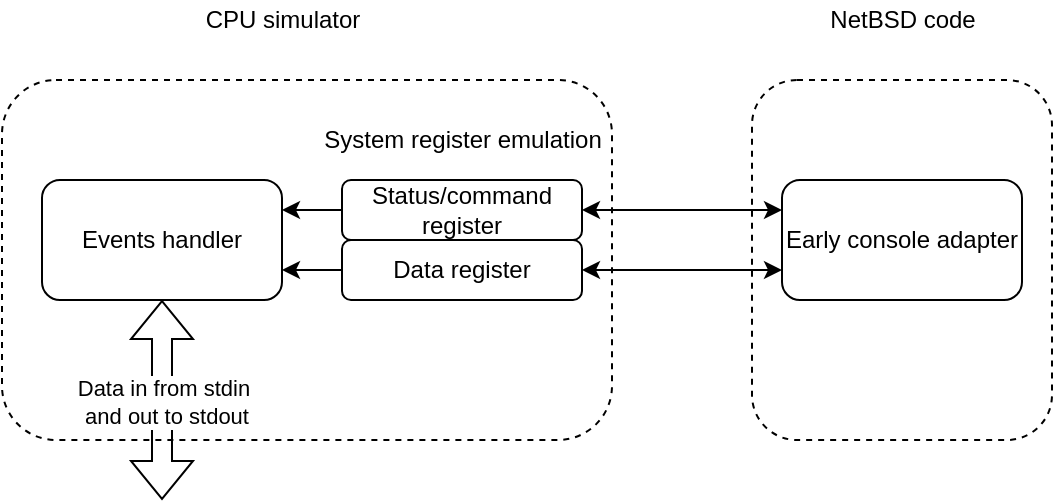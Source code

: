<mxfile version="18.1.3" type="device"><diagram id="KUsydUtvaEjhve_8I1km" name="Страница 1"><mxGraphModel dx="675" dy="477" grid="1" gridSize="10" guides="1" tooltips="1" connect="1" arrows="1" fold="1" page="1" pageScale="1" pageWidth="827" pageHeight="1169" math="0" shadow="0"><root><mxCell id="0"/><mxCell id="1" parent="0"/><mxCell id="KQFoGPeLJXIjCKPW1Ncb-8" style="edgeStyle=orthogonalEdgeStyle;rounded=0;orthogonalLoop=1;jettySize=auto;html=1;exitX=0;exitY=0.5;exitDx=0;exitDy=0;entryX=1;entryY=0.25;entryDx=0;entryDy=0;" parent="1" source="KQFoGPeLJXIjCKPW1Ncb-1" target="KQFoGPeLJXIjCKPW1Ncb-7" edge="1"><mxGeometry relative="1" as="geometry"/></mxCell><mxCell id="KQFoGPeLJXIjCKPW1Ncb-1" value="Status/command register" style="rounded=1;whiteSpace=wrap;html=1;" parent="1" vertex="1"><mxGeometry x="200" y="290" width="120" height="30" as="geometry"/></mxCell><mxCell id="KQFoGPeLJXIjCKPW1Ncb-9" style="edgeStyle=orthogonalEdgeStyle;rounded=0;orthogonalLoop=1;jettySize=auto;html=1;exitX=0;exitY=0.5;exitDx=0;exitDy=0;entryX=1;entryY=0.75;entryDx=0;entryDy=0;" parent="1" source="KQFoGPeLJXIjCKPW1Ncb-2" target="KQFoGPeLJXIjCKPW1Ncb-7" edge="1"><mxGeometry relative="1" as="geometry"/></mxCell><mxCell id="KQFoGPeLJXIjCKPW1Ncb-17" style="edgeStyle=orthogonalEdgeStyle;rounded=0;orthogonalLoop=1;jettySize=auto;html=1;exitX=1;exitY=0.5;exitDx=0;exitDy=0;entryX=0;entryY=0.75;entryDx=0;entryDy=0;startArrow=classic;startFill=1;" parent="1" source="KQFoGPeLJXIjCKPW1Ncb-2" target="KQFoGPeLJXIjCKPW1Ncb-15" edge="1"><mxGeometry relative="1" as="geometry"/></mxCell><mxCell id="KQFoGPeLJXIjCKPW1Ncb-2" value="Data register" style="rounded=1;whiteSpace=wrap;html=1;" parent="1" vertex="1"><mxGeometry x="200" y="320" width="120" height="30" as="geometry"/></mxCell><mxCell id="KQFoGPeLJXIjCKPW1Ncb-5" value="" style="rounded=1;whiteSpace=wrap;html=1;dashed=1;fillColor=none;" parent="1" vertex="1"><mxGeometry x="30" y="240" width="305" height="180" as="geometry"/></mxCell><mxCell id="KQFoGPeLJXIjCKPW1Ncb-6" value="System register emulation" style="text;html=1;align=center;verticalAlign=middle;resizable=0;points=[];autosize=1;strokeColor=none;fillColor=none;" parent="1" vertex="1"><mxGeometry x="185" y="260" width="150" height="20" as="geometry"/></mxCell><mxCell id="KQFoGPeLJXIjCKPW1Ncb-7" value="Events handler" style="rounded=1;whiteSpace=wrap;html=1;fillColor=none;" parent="1" vertex="1"><mxGeometry x="50" y="290" width="120" height="60" as="geometry"/></mxCell><mxCell id="KQFoGPeLJXIjCKPW1Ncb-10" value="" style="shape=flexArrow;endArrow=classic;startArrow=classic;html=1;rounded=0;entryX=0.5;entryY=1;entryDx=0;entryDy=0;" parent="1" target="KQFoGPeLJXIjCKPW1Ncb-7" edge="1"><mxGeometry width="100" height="100" relative="1" as="geometry"><mxPoint x="110" y="450" as="sourcePoint"/><mxPoint x="140" y="370" as="targetPoint"/></mxGeometry></mxCell><mxCell id="KQFoGPeLJXIjCKPW1Ncb-11" value="Data in from stdin&amp;nbsp;&lt;br&gt;and out to stdout" style="edgeLabel;html=1;align=center;verticalAlign=middle;resizable=0;points=[];" parent="KQFoGPeLJXIjCKPW1Ncb-10" vertex="1" connectable="0"><mxGeometry x="0.251" y="-2" relative="1" as="geometry"><mxPoint y="13" as="offset"/></mxGeometry></mxCell><mxCell id="KQFoGPeLJXIjCKPW1Ncb-13" value="" style="rounded=1;whiteSpace=wrap;html=1;dashed=1;fillColor=none;" parent="1" vertex="1"><mxGeometry x="405" y="240" width="150" height="180" as="geometry"/></mxCell><mxCell id="KQFoGPeLJXIjCKPW1Ncb-14" value="NetBSD code" style="text;html=1;align=center;verticalAlign=middle;resizable=0;points=[];autosize=1;strokeColor=none;fillColor=none;" parent="1" vertex="1"><mxGeometry x="435" y="200" width="90" height="20" as="geometry"/></mxCell><mxCell id="KQFoGPeLJXIjCKPW1Ncb-16" style="edgeStyle=orthogonalEdgeStyle;rounded=0;orthogonalLoop=1;jettySize=auto;html=1;exitX=0;exitY=0.25;exitDx=0;exitDy=0;entryX=1;entryY=0.5;entryDx=0;entryDy=0;startArrow=classic;startFill=1;" parent="1" source="KQFoGPeLJXIjCKPW1Ncb-15" target="KQFoGPeLJXIjCKPW1Ncb-1" edge="1"><mxGeometry relative="1" as="geometry"/></mxCell><mxCell id="KQFoGPeLJXIjCKPW1Ncb-15" value="Early console adapter" style="rounded=1;whiteSpace=wrap;html=1;" parent="1" vertex="1"><mxGeometry x="420" y="290" width="120" height="60" as="geometry"/></mxCell><mxCell id="KQFoGPeLJXIjCKPW1Ncb-18" value="CPU simulator" style="text;html=1;align=center;verticalAlign=middle;resizable=0;points=[];autosize=1;strokeColor=none;fillColor=none;" parent="1" vertex="1"><mxGeometry x="125" y="200" width="90" height="20" as="geometry"/></mxCell></root></mxGraphModel></diagram></mxfile>